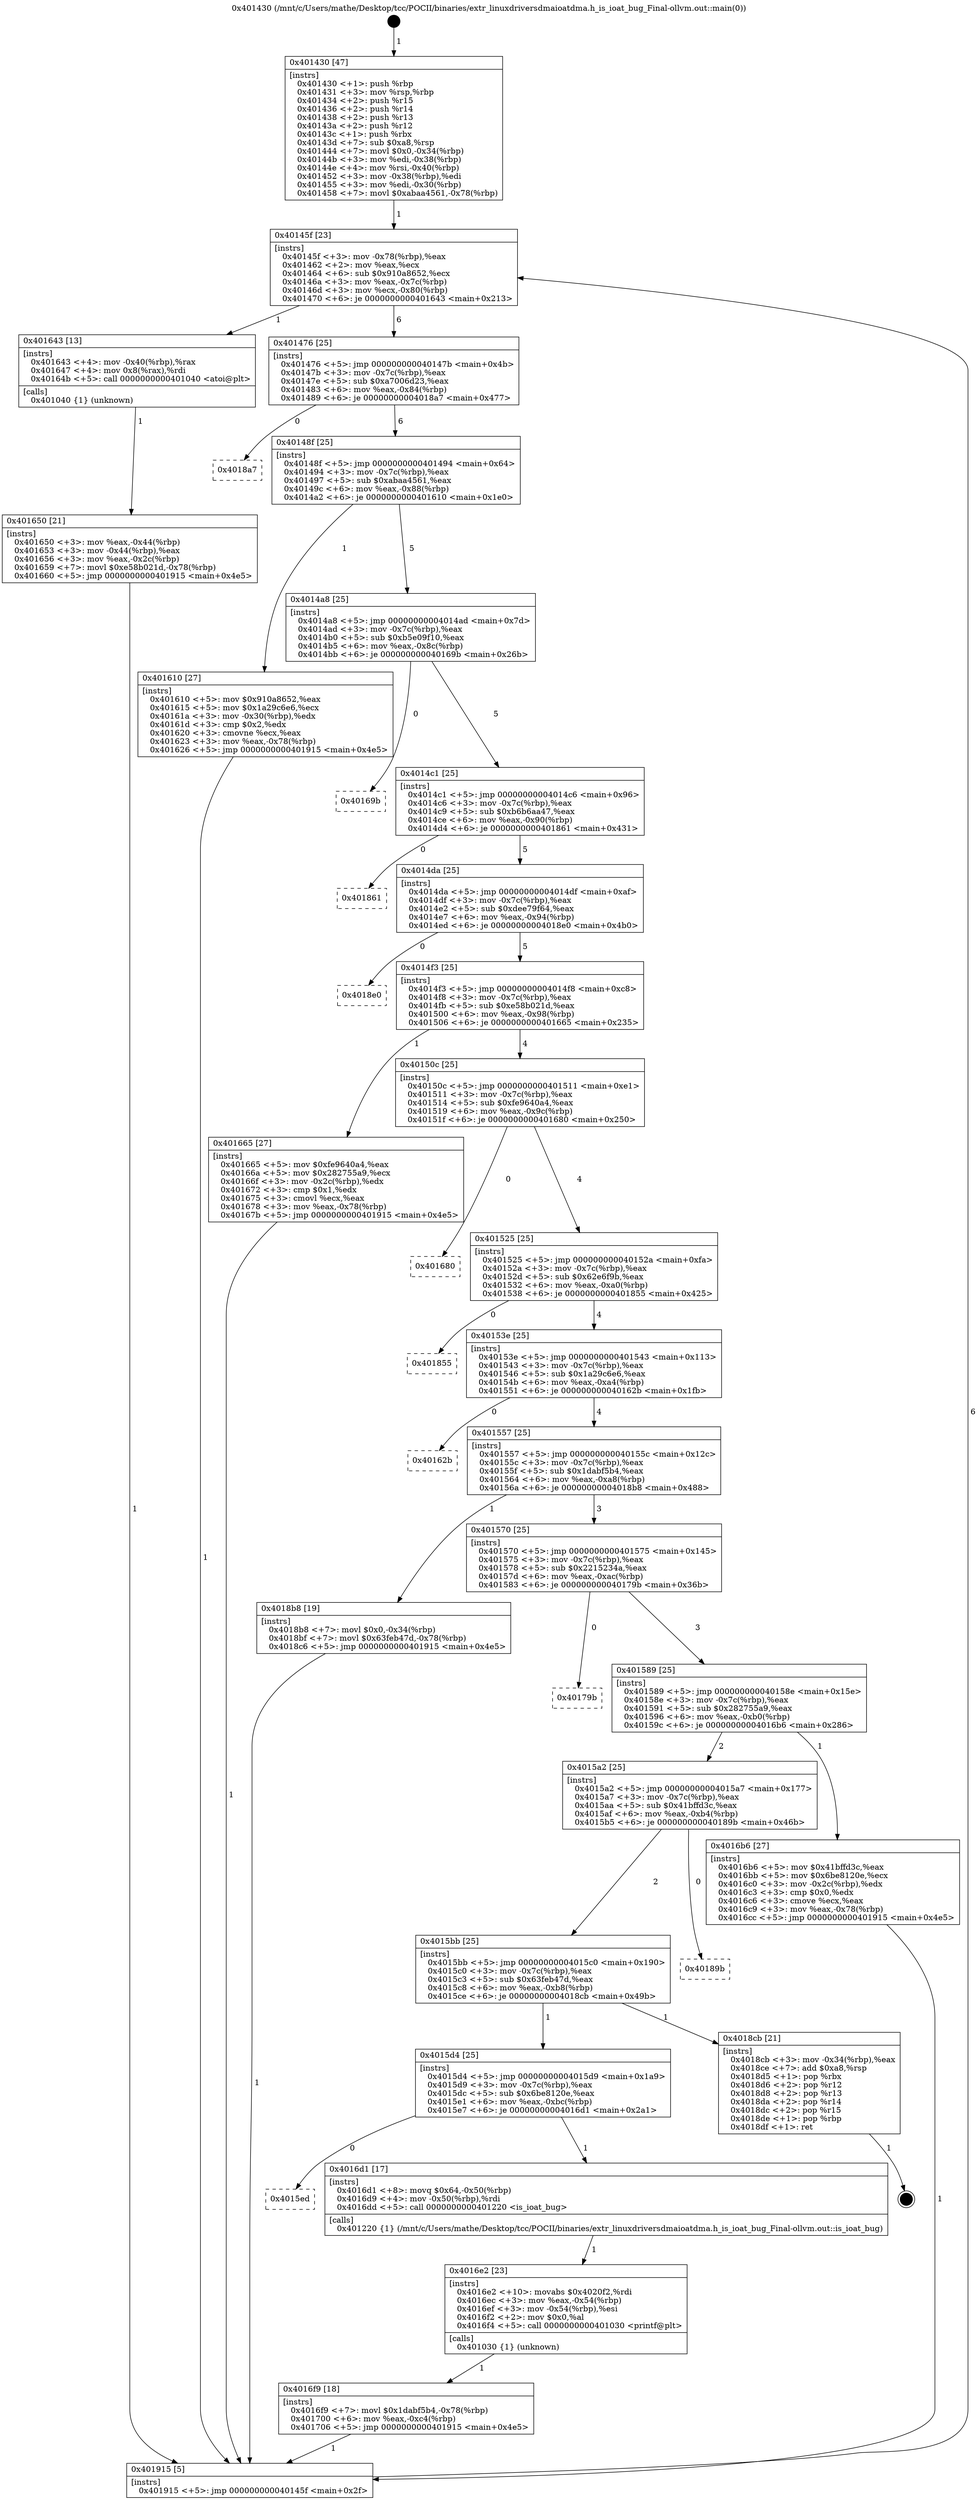 digraph "0x401430" {
  label = "0x401430 (/mnt/c/Users/mathe/Desktop/tcc/POCII/binaries/extr_linuxdriversdmaioatdma.h_is_ioat_bug_Final-ollvm.out::main(0))"
  labelloc = "t"
  node[shape=record]

  Entry [label="",width=0.3,height=0.3,shape=circle,fillcolor=black,style=filled]
  "0x40145f" [label="{
     0x40145f [23]\l
     | [instrs]\l
     &nbsp;&nbsp;0x40145f \<+3\>: mov -0x78(%rbp),%eax\l
     &nbsp;&nbsp;0x401462 \<+2\>: mov %eax,%ecx\l
     &nbsp;&nbsp;0x401464 \<+6\>: sub $0x910a8652,%ecx\l
     &nbsp;&nbsp;0x40146a \<+3\>: mov %eax,-0x7c(%rbp)\l
     &nbsp;&nbsp;0x40146d \<+3\>: mov %ecx,-0x80(%rbp)\l
     &nbsp;&nbsp;0x401470 \<+6\>: je 0000000000401643 \<main+0x213\>\l
  }"]
  "0x401643" [label="{
     0x401643 [13]\l
     | [instrs]\l
     &nbsp;&nbsp;0x401643 \<+4\>: mov -0x40(%rbp),%rax\l
     &nbsp;&nbsp;0x401647 \<+4\>: mov 0x8(%rax),%rdi\l
     &nbsp;&nbsp;0x40164b \<+5\>: call 0000000000401040 \<atoi@plt\>\l
     | [calls]\l
     &nbsp;&nbsp;0x401040 \{1\} (unknown)\l
  }"]
  "0x401476" [label="{
     0x401476 [25]\l
     | [instrs]\l
     &nbsp;&nbsp;0x401476 \<+5\>: jmp 000000000040147b \<main+0x4b\>\l
     &nbsp;&nbsp;0x40147b \<+3\>: mov -0x7c(%rbp),%eax\l
     &nbsp;&nbsp;0x40147e \<+5\>: sub $0xa7006d23,%eax\l
     &nbsp;&nbsp;0x401483 \<+6\>: mov %eax,-0x84(%rbp)\l
     &nbsp;&nbsp;0x401489 \<+6\>: je 00000000004018a7 \<main+0x477\>\l
  }"]
  Exit [label="",width=0.3,height=0.3,shape=circle,fillcolor=black,style=filled,peripheries=2]
  "0x4018a7" [label="{
     0x4018a7\l
  }", style=dashed]
  "0x40148f" [label="{
     0x40148f [25]\l
     | [instrs]\l
     &nbsp;&nbsp;0x40148f \<+5\>: jmp 0000000000401494 \<main+0x64\>\l
     &nbsp;&nbsp;0x401494 \<+3\>: mov -0x7c(%rbp),%eax\l
     &nbsp;&nbsp;0x401497 \<+5\>: sub $0xabaa4561,%eax\l
     &nbsp;&nbsp;0x40149c \<+6\>: mov %eax,-0x88(%rbp)\l
     &nbsp;&nbsp;0x4014a2 \<+6\>: je 0000000000401610 \<main+0x1e0\>\l
  }"]
  "0x4016f9" [label="{
     0x4016f9 [18]\l
     | [instrs]\l
     &nbsp;&nbsp;0x4016f9 \<+7\>: movl $0x1dabf5b4,-0x78(%rbp)\l
     &nbsp;&nbsp;0x401700 \<+6\>: mov %eax,-0xc4(%rbp)\l
     &nbsp;&nbsp;0x401706 \<+5\>: jmp 0000000000401915 \<main+0x4e5\>\l
  }"]
  "0x401610" [label="{
     0x401610 [27]\l
     | [instrs]\l
     &nbsp;&nbsp;0x401610 \<+5\>: mov $0x910a8652,%eax\l
     &nbsp;&nbsp;0x401615 \<+5\>: mov $0x1a29c6e6,%ecx\l
     &nbsp;&nbsp;0x40161a \<+3\>: mov -0x30(%rbp),%edx\l
     &nbsp;&nbsp;0x40161d \<+3\>: cmp $0x2,%edx\l
     &nbsp;&nbsp;0x401620 \<+3\>: cmovne %ecx,%eax\l
     &nbsp;&nbsp;0x401623 \<+3\>: mov %eax,-0x78(%rbp)\l
     &nbsp;&nbsp;0x401626 \<+5\>: jmp 0000000000401915 \<main+0x4e5\>\l
  }"]
  "0x4014a8" [label="{
     0x4014a8 [25]\l
     | [instrs]\l
     &nbsp;&nbsp;0x4014a8 \<+5\>: jmp 00000000004014ad \<main+0x7d\>\l
     &nbsp;&nbsp;0x4014ad \<+3\>: mov -0x7c(%rbp),%eax\l
     &nbsp;&nbsp;0x4014b0 \<+5\>: sub $0xb5e09f10,%eax\l
     &nbsp;&nbsp;0x4014b5 \<+6\>: mov %eax,-0x8c(%rbp)\l
     &nbsp;&nbsp;0x4014bb \<+6\>: je 000000000040169b \<main+0x26b\>\l
  }"]
  "0x401915" [label="{
     0x401915 [5]\l
     | [instrs]\l
     &nbsp;&nbsp;0x401915 \<+5\>: jmp 000000000040145f \<main+0x2f\>\l
  }"]
  "0x401430" [label="{
     0x401430 [47]\l
     | [instrs]\l
     &nbsp;&nbsp;0x401430 \<+1\>: push %rbp\l
     &nbsp;&nbsp;0x401431 \<+3\>: mov %rsp,%rbp\l
     &nbsp;&nbsp;0x401434 \<+2\>: push %r15\l
     &nbsp;&nbsp;0x401436 \<+2\>: push %r14\l
     &nbsp;&nbsp;0x401438 \<+2\>: push %r13\l
     &nbsp;&nbsp;0x40143a \<+2\>: push %r12\l
     &nbsp;&nbsp;0x40143c \<+1\>: push %rbx\l
     &nbsp;&nbsp;0x40143d \<+7\>: sub $0xa8,%rsp\l
     &nbsp;&nbsp;0x401444 \<+7\>: movl $0x0,-0x34(%rbp)\l
     &nbsp;&nbsp;0x40144b \<+3\>: mov %edi,-0x38(%rbp)\l
     &nbsp;&nbsp;0x40144e \<+4\>: mov %rsi,-0x40(%rbp)\l
     &nbsp;&nbsp;0x401452 \<+3\>: mov -0x38(%rbp),%edi\l
     &nbsp;&nbsp;0x401455 \<+3\>: mov %edi,-0x30(%rbp)\l
     &nbsp;&nbsp;0x401458 \<+7\>: movl $0xabaa4561,-0x78(%rbp)\l
  }"]
  "0x401650" [label="{
     0x401650 [21]\l
     | [instrs]\l
     &nbsp;&nbsp;0x401650 \<+3\>: mov %eax,-0x44(%rbp)\l
     &nbsp;&nbsp;0x401653 \<+3\>: mov -0x44(%rbp),%eax\l
     &nbsp;&nbsp;0x401656 \<+3\>: mov %eax,-0x2c(%rbp)\l
     &nbsp;&nbsp;0x401659 \<+7\>: movl $0xe58b021d,-0x78(%rbp)\l
     &nbsp;&nbsp;0x401660 \<+5\>: jmp 0000000000401915 \<main+0x4e5\>\l
  }"]
  "0x4016e2" [label="{
     0x4016e2 [23]\l
     | [instrs]\l
     &nbsp;&nbsp;0x4016e2 \<+10\>: movabs $0x4020f2,%rdi\l
     &nbsp;&nbsp;0x4016ec \<+3\>: mov %eax,-0x54(%rbp)\l
     &nbsp;&nbsp;0x4016ef \<+3\>: mov -0x54(%rbp),%esi\l
     &nbsp;&nbsp;0x4016f2 \<+2\>: mov $0x0,%al\l
     &nbsp;&nbsp;0x4016f4 \<+5\>: call 0000000000401030 \<printf@plt\>\l
     | [calls]\l
     &nbsp;&nbsp;0x401030 \{1\} (unknown)\l
  }"]
  "0x40169b" [label="{
     0x40169b\l
  }", style=dashed]
  "0x4014c1" [label="{
     0x4014c1 [25]\l
     | [instrs]\l
     &nbsp;&nbsp;0x4014c1 \<+5\>: jmp 00000000004014c6 \<main+0x96\>\l
     &nbsp;&nbsp;0x4014c6 \<+3\>: mov -0x7c(%rbp),%eax\l
     &nbsp;&nbsp;0x4014c9 \<+5\>: sub $0xb6b6aa47,%eax\l
     &nbsp;&nbsp;0x4014ce \<+6\>: mov %eax,-0x90(%rbp)\l
     &nbsp;&nbsp;0x4014d4 \<+6\>: je 0000000000401861 \<main+0x431\>\l
  }"]
  "0x4015ed" [label="{
     0x4015ed\l
  }", style=dashed]
  "0x401861" [label="{
     0x401861\l
  }", style=dashed]
  "0x4014da" [label="{
     0x4014da [25]\l
     | [instrs]\l
     &nbsp;&nbsp;0x4014da \<+5\>: jmp 00000000004014df \<main+0xaf\>\l
     &nbsp;&nbsp;0x4014df \<+3\>: mov -0x7c(%rbp),%eax\l
     &nbsp;&nbsp;0x4014e2 \<+5\>: sub $0xdee79f64,%eax\l
     &nbsp;&nbsp;0x4014e7 \<+6\>: mov %eax,-0x94(%rbp)\l
     &nbsp;&nbsp;0x4014ed \<+6\>: je 00000000004018e0 \<main+0x4b0\>\l
  }"]
  "0x4016d1" [label="{
     0x4016d1 [17]\l
     | [instrs]\l
     &nbsp;&nbsp;0x4016d1 \<+8\>: movq $0x64,-0x50(%rbp)\l
     &nbsp;&nbsp;0x4016d9 \<+4\>: mov -0x50(%rbp),%rdi\l
     &nbsp;&nbsp;0x4016dd \<+5\>: call 0000000000401220 \<is_ioat_bug\>\l
     | [calls]\l
     &nbsp;&nbsp;0x401220 \{1\} (/mnt/c/Users/mathe/Desktop/tcc/POCII/binaries/extr_linuxdriversdmaioatdma.h_is_ioat_bug_Final-ollvm.out::is_ioat_bug)\l
  }"]
  "0x4018e0" [label="{
     0x4018e0\l
  }", style=dashed]
  "0x4014f3" [label="{
     0x4014f3 [25]\l
     | [instrs]\l
     &nbsp;&nbsp;0x4014f3 \<+5\>: jmp 00000000004014f8 \<main+0xc8\>\l
     &nbsp;&nbsp;0x4014f8 \<+3\>: mov -0x7c(%rbp),%eax\l
     &nbsp;&nbsp;0x4014fb \<+5\>: sub $0xe58b021d,%eax\l
     &nbsp;&nbsp;0x401500 \<+6\>: mov %eax,-0x98(%rbp)\l
     &nbsp;&nbsp;0x401506 \<+6\>: je 0000000000401665 \<main+0x235\>\l
  }"]
  "0x4015d4" [label="{
     0x4015d4 [25]\l
     | [instrs]\l
     &nbsp;&nbsp;0x4015d4 \<+5\>: jmp 00000000004015d9 \<main+0x1a9\>\l
     &nbsp;&nbsp;0x4015d9 \<+3\>: mov -0x7c(%rbp),%eax\l
     &nbsp;&nbsp;0x4015dc \<+5\>: sub $0x6be8120e,%eax\l
     &nbsp;&nbsp;0x4015e1 \<+6\>: mov %eax,-0xbc(%rbp)\l
     &nbsp;&nbsp;0x4015e7 \<+6\>: je 00000000004016d1 \<main+0x2a1\>\l
  }"]
  "0x401665" [label="{
     0x401665 [27]\l
     | [instrs]\l
     &nbsp;&nbsp;0x401665 \<+5\>: mov $0xfe9640a4,%eax\l
     &nbsp;&nbsp;0x40166a \<+5\>: mov $0x282755a9,%ecx\l
     &nbsp;&nbsp;0x40166f \<+3\>: mov -0x2c(%rbp),%edx\l
     &nbsp;&nbsp;0x401672 \<+3\>: cmp $0x1,%edx\l
     &nbsp;&nbsp;0x401675 \<+3\>: cmovl %ecx,%eax\l
     &nbsp;&nbsp;0x401678 \<+3\>: mov %eax,-0x78(%rbp)\l
     &nbsp;&nbsp;0x40167b \<+5\>: jmp 0000000000401915 \<main+0x4e5\>\l
  }"]
  "0x40150c" [label="{
     0x40150c [25]\l
     | [instrs]\l
     &nbsp;&nbsp;0x40150c \<+5\>: jmp 0000000000401511 \<main+0xe1\>\l
     &nbsp;&nbsp;0x401511 \<+3\>: mov -0x7c(%rbp),%eax\l
     &nbsp;&nbsp;0x401514 \<+5\>: sub $0xfe9640a4,%eax\l
     &nbsp;&nbsp;0x401519 \<+6\>: mov %eax,-0x9c(%rbp)\l
     &nbsp;&nbsp;0x40151f \<+6\>: je 0000000000401680 \<main+0x250\>\l
  }"]
  "0x4018cb" [label="{
     0x4018cb [21]\l
     | [instrs]\l
     &nbsp;&nbsp;0x4018cb \<+3\>: mov -0x34(%rbp),%eax\l
     &nbsp;&nbsp;0x4018ce \<+7\>: add $0xa8,%rsp\l
     &nbsp;&nbsp;0x4018d5 \<+1\>: pop %rbx\l
     &nbsp;&nbsp;0x4018d6 \<+2\>: pop %r12\l
     &nbsp;&nbsp;0x4018d8 \<+2\>: pop %r13\l
     &nbsp;&nbsp;0x4018da \<+2\>: pop %r14\l
     &nbsp;&nbsp;0x4018dc \<+2\>: pop %r15\l
     &nbsp;&nbsp;0x4018de \<+1\>: pop %rbp\l
     &nbsp;&nbsp;0x4018df \<+1\>: ret\l
  }"]
  "0x401680" [label="{
     0x401680\l
  }", style=dashed]
  "0x401525" [label="{
     0x401525 [25]\l
     | [instrs]\l
     &nbsp;&nbsp;0x401525 \<+5\>: jmp 000000000040152a \<main+0xfa\>\l
     &nbsp;&nbsp;0x40152a \<+3\>: mov -0x7c(%rbp),%eax\l
     &nbsp;&nbsp;0x40152d \<+5\>: sub $0x62e6f9b,%eax\l
     &nbsp;&nbsp;0x401532 \<+6\>: mov %eax,-0xa0(%rbp)\l
     &nbsp;&nbsp;0x401538 \<+6\>: je 0000000000401855 \<main+0x425\>\l
  }"]
  "0x4015bb" [label="{
     0x4015bb [25]\l
     | [instrs]\l
     &nbsp;&nbsp;0x4015bb \<+5\>: jmp 00000000004015c0 \<main+0x190\>\l
     &nbsp;&nbsp;0x4015c0 \<+3\>: mov -0x7c(%rbp),%eax\l
     &nbsp;&nbsp;0x4015c3 \<+5\>: sub $0x63feb47d,%eax\l
     &nbsp;&nbsp;0x4015c8 \<+6\>: mov %eax,-0xb8(%rbp)\l
     &nbsp;&nbsp;0x4015ce \<+6\>: je 00000000004018cb \<main+0x49b\>\l
  }"]
  "0x401855" [label="{
     0x401855\l
  }", style=dashed]
  "0x40153e" [label="{
     0x40153e [25]\l
     | [instrs]\l
     &nbsp;&nbsp;0x40153e \<+5\>: jmp 0000000000401543 \<main+0x113\>\l
     &nbsp;&nbsp;0x401543 \<+3\>: mov -0x7c(%rbp),%eax\l
     &nbsp;&nbsp;0x401546 \<+5\>: sub $0x1a29c6e6,%eax\l
     &nbsp;&nbsp;0x40154b \<+6\>: mov %eax,-0xa4(%rbp)\l
     &nbsp;&nbsp;0x401551 \<+6\>: je 000000000040162b \<main+0x1fb\>\l
  }"]
  "0x40189b" [label="{
     0x40189b\l
  }", style=dashed]
  "0x40162b" [label="{
     0x40162b\l
  }", style=dashed]
  "0x401557" [label="{
     0x401557 [25]\l
     | [instrs]\l
     &nbsp;&nbsp;0x401557 \<+5\>: jmp 000000000040155c \<main+0x12c\>\l
     &nbsp;&nbsp;0x40155c \<+3\>: mov -0x7c(%rbp),%eax\l
     &nbsp;&nbsp;0x40155f \<+5\>: sub $0x1dabf5b4,%eax\l
     &nbsp;&nbsp;0x401564 \<+6\>: mov %eax,-0xa8(%rbp)\l
     &nbsp;&nbsp;0x40156a \<+6\>: je 00000000004018b8 \<main+0x488\>\l
  }"]
  "0x4015a2" [label="{
     0x4015a2 [25]\l
     | [instrs]\l
     &nbsp;&nbsp;0x4015a2 \<+5\>: jmp 00000000004015a7 \<main+0x177\>\l
     &nbsp;&nbsp;0x4015a7 \<+3\>: mov -0x7c(%rbp),%eax\l
     &nbsp;&nbsp;0x4015aa \<+5\>: sub $0x41bffd3c,%eax\l
     &nbsp;&nbsp;0x4015af \<+6\>: mov %eax,-0xb4(%rbp)\l
     &nbsp;&nbsp;0x4015b5 \<+6\>: je 000000000040189b \<main+0x46b\>\l
  }"]
  "0x4018b8" [label="{
     0x4018b8 [19]\l
     | [instrs]\l
     &nbsp;&nbsp;0x4018b8 \<+7\>: movl $0x0,-0x34(%rbp)\l
     &nbsp;&nbsp;0x4018bf \<+7\>: movl $0x63feb47d,-0x78(%rbp)\l
     &nbsp;&nbsp;0x4018c6 \<+5\>: jmp 0000000000401915 \<main+0x4e5\>\l
  }"]
  "0x401570" [label="{
     0x401570 [25]\l
     | [instrs]\l
     &nbsp;&nbsp;0x401570 \<+5\>: jmp 0000000000401575 \<main+0x145\>\l
     &nbsp;&nbsp;0x401575 \<+3\>: mov -0x7c(%rbp),%eax\l
     &nbsp;&nbsp;0x401578 \<+5\>: sub $0x2215234a,%eax\l
     &nbsp;&nbsp;0x40157d \<+6\>: mov %eax,-0xac(%rbp)\l
     &nbsp;&nbsp;0x401583 \<+6\>: je 000000000040179b \<main+0x36b\>\l
  }"]
  "0x4016b6" [label="{
     0x4016b6 [27]\l
     | [instrs]\l
     &nbsp;&nbsp;0x4016b6 \<+5\>: mov $0x41bffd3c,%eax\l
     &nbsp;&nbsp;0x4016bb \<+5\>: mov $0x6be8120e,%ecx\l
     &nbsp;&nbsp;0x4016c0 \<+3\>: mov -0x2c(%rbp),%edx\l
     &nbsp;&nbsp;0x4016c3 \<+3\>: cmp $0x0,%edx\l
     &nbsp;&nbsp;0x4016c6 \<+3\>: cmove %ecx,%eax\l
     &nbsp;&nbsp;0x4016c9 \<+3\>: mov %eax,-0x78(%rbp)\l
     &nbsp;&nbsp;0x4016cc \<+5\>: jmp 0000000000401915 \<main+0x4e5\>\l
  }"]
  "0x40179b" [label="{
     0x40179b\l
  }", style=dashed]
  "0x401589" [label="{
     0x401589 [25]\l
     | [instrs]\l
     &nbsp;&nbsp;0x401589 \<+5\>: jmp 000000000040158e \<main+0x15e\>\l
     &nbsp;&nbsp;0x40158e \<+3\>: mov -0x7c(%rbp),%eax\l
     &nbsp;&nbsp;0x401591 \<+5\>: sub $0x282755a9,%eax\l
     &nbsp;&nbsp;0x401596 \<+6\>: mov %eax,-0xb0(%rbp)\l
     &nbsp;&nbsp;0x40159c \<+6\>: je 00000000004016b6 \<main+0x286\>\l
  }"]
  Entry -> "0x401430" [label=" 1"]
  "0x40145f" -> "0x401643" [label=" 1"]
  "0x40145f" -> "0x401476" [label=" 6"]
  "0x4018cb" -> Exit [label=" 1"]
  "0x401476" -> "0x4018a7" [label=" 0"]
  "0x401476" -> "0x40148f" [label=" 6"]
  "0x4018b8" -> "0x401915" [label=" 1"]
  "0x40148f" -> "0x401610" [label=" 1"]
  "0x40148f" -> "0x4014a8" [label=" 5"]
  "0x401610" -> "0x401915" [label=" 1"]
  "0x401430" -> "0x40145f" [label=" 1"]
  "0x401915" -> "0x40145f" [label=" 6"]
  "0x401643" -> "0x401650" [label=" 1"]
  "0x401650" -> "0x401915" [label=" 1"]
  "0x4016f9" -> "0x401915" [label=" 1"]
  "0x4014a8" -> "0x40169b" [label=" 0"]
  "0x4014a8" -> "0x4014c1" [label=" 5"]
  "0x4016e2" -> "0x4016f9" [label=" 1"]
  "0x4014c1" -> "0x401861" [label=" 0"]
  "0x4014c1" -> "0x4014da" [label=" 5"]
  "0x4016d1" -> "0x4016e2" [label=" 1"]
  "0x4014da" -> "0x4018e0" [label=" 0"]
  "0x4014da" -> "0x4014f3" [label=" 5"]
  "0x4015d4" -> "0x4015ed" [label=" 0"]
  "0x4014f3" -> "0x401665" [label=" 1"]
  "0x4014f3" -> "0x40150c" [label=" 4"]
  "0x401665" -> "0x401915" [label=" 1"]
  "0x4015d4" -> "0x4016d1" [label=" 1"]
  "0x40150c" -> "0x401680" [label=" 0"]
  "0x40150c" -> "0x401525" [label=" 4"]
  "0x4015bb" -> "0x4015d4" [label=" 1"]
  "0x401525" -> "0x401855" [label=" 0"]
  "0x401525" -> "0x40153e" [label=" 4"]
  "0x4015bb" -> "0x4018cb" [label=" 1"]
  "0x40153e" -> "0x40162b" [label=" 0"]
  "0x40153e" -> "0x401557" [label=" 4"]
  "0x4015a2" -> "0x4015bb" [label=" 2"]
  "0x401557" -> "0x4018b8" [label=" 1"]
  "0x401557" -> "0x401570" [label=" 3"]
  "0x4015a2" -> "0x40189b" [label=" 0"]
  "0x401570" -> "0x40179b" [label=" 0"]
  "0x401570" -> "0x401589" [label=" 3"]
  "0x4016b6" -> "0x401915" [label=" 1"]
  "0x401589" -> "0x4016b6" [label=" 1"]
  "0x401589" -> "0x4015a2" [label=" 2"]
}
